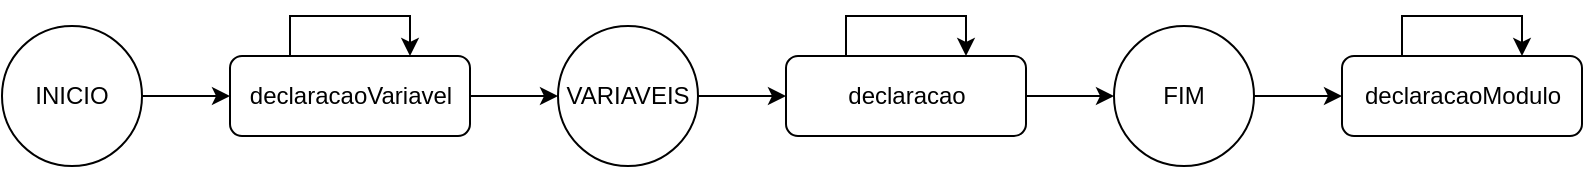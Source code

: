 <mxfile>
    <diagram id="GdaKh1snydrOQaCEKFey" name="Page-1">
        <mxGraphModel dx="2399" dy="1187" grid="1" gridSize="10" guides="1" tooltips="1" connect="1" arrows="1" fold="1" page="1" pageScale="1" pageWidth="827" pageHeight="1169" math="0" shadow="0">
            <root>
                <mxCell id="0"/>
                <mxCell id="1" parent="0"/>
                <mxCell id="46" value="" style="group" vertex="1" connectable="0" parent="1">
                    <mxGeometry x="-808" y="480" width="790" height="75" as="geometry"/>
                </mxCell>
                <mxCell id="2" value="INICIO" style="ellipse;whiteSpace=wrap;html=1;aspect=fixed;" parent="46" vertex="1">
                    <mxGeometry y="5" width="70" height="70" as="geometry"/>
                </mxCell>
                <mxCell id="3" value="VARIAVEIS" style="ellipse;whiteSpace=wrap;html=1;aspect=fixed;" vertex="1" parent="46">
                    <mxGeometry x="278" y="5" width="70" height="70" as="geometry"/>
                </mxCell>
                <mxCell id="4" value="FIM" style="ellipse;whiteSpace=wrap;html=1;aspect=fixed;" vertex="1" parent="46">
                    <mxGeometry x="556" y="5" width="70" height="70" as="geometry"/>
                </mxCell>
                <mxCell id="34" style="edgeStyle=orthogonalEdgeStyle;rounded=0;orthogonalLoop=1;jettySize=auto;html=1;entryX=0;entryY=0.5;entryDx=0;entryDy=0;fontSize=12;" edge="1" parent="46" source="28" target="3">
                    <mxGeometry relative="1" as="geometry"/>
                </mxCell>
                <mxCell id="36" style="edgeStyle=orthogonalEdgeStyle;rounded=0;orthogonalLoop=1;jettySize=auto;html=1;entryX=0;entryY=0.5;entryDx=0;entryDy=0;fontSize=12;" edge="1" parent="46" source="29" target="4">
                    <mxGeometry relative="1" as="geometry"/>
                </mxCell>
                <mxCell id="41" value="" style="group" vertex="1" connectable="0" parent="46">
                    <mxGeometry x="114" width="120" height="60" as="geometry"/>
                </mxCell>
                <mxCell id="33" style="edgeStyle=orthogonalEdgeStyle;rounded=0;orthogonalLoop=1;jettySize=auto;html=1;fontSize=12;exitX=0.25;exitY=0;exitDx=0;exitDy=0;entryX=0.75;entryY=0;entryDx=0;entryDy=0;" edge="1" parent="41" source="28" target="28">
                    <mxGeometry relative="1" as="geometry">
                        <mxPoint x="90" y="20" as="targetPoint"/>
                        <Array as="points">
                            <mxPoint x="30"/>
                            <mxPoint x="90"/>
                        </Array>
                    </mxGeometry>
                </mxCell>
                <mxCell id="28" value="declaracaoVariavel" style="rounded=1;fontSize=12;spacing=0;html=1;" vertex="1" parent="41">
                    <mxGeometry y="20" width="120" height="40" as="geometry"/>
                </mxCell>
                <mxCell id="31" style="edgeStyle=orthogonalEdgeStyle;rounded=0;orthogonalLoop=1;jettySize=auto;html=1;fontSize=12;" edge="1" parent="46" source="2" target="28">
                    <mxGeometry relative="1" as="geometry"/>
                </mxCell>
                <mxCell id="42" value="" style="group" vertex="1" connectable="0" parent="46">
                    <mxGeometry x="392" width="120" height="60" as="geometry"/>
                </mxCell>
                <mxCell id="29" value="declaracao" style="rounded=1;fontSize=12;spacing=0;html=1;" vertex="1" parent="42">
                    <mxGeometry y="20" width="120" height="40" as="geometry"/>
                </mxCell>
                <mxCell id="38" style="edgeStyle=orthogonalEdgeStyle;rounded=0;orthogonalLoop=1;jettySize=auto;html=1;fontSize=12;exitX=0.25;exitY=0;exitDx=0;exitDy=0;entryX=0.75;entryY=0;entryDx=0;entryDy=0;" edge="1" parent="42">
                    <mxGeometry relative="1" as="geometry">
                        <mxPoint x="90" y="20" as="targetPoint"/>
                        <mxPoint x="30" y="20" as="sourcePoint"/>
                        <Array as="points">
                            <mxPoint x="30"/>
                            <mxPoint x="90"/>
                        </Array>
                    </mxGeometry>
                </mxCell>
                <mxCell id="35" style="edgeStyle=orthogonalEdgeStyle;rounded=0;orthogonalLoop=1;jettySize=auto;html=1;entryX=0;entryY=0.5;entryDx=0;entryDy=0;fontSize=12;" edge="1" parent="46" source="3" target="29">
                    <mxGeometry relative="1" as="geometry"/>
                </mxCell>
                <mxCell id="43" value="" style="group" vertex="1" connectable="0" parent="46">
                    <mxGeometry x="670" width="120" height="60" as="geometry"/>
                </mxCell>
                <mxCell id="30" value="declaracaoModulo" style="rounded=1;fontSize=12;spacing=0;html=1;" vertex="1" parent="43">
                    <mxGeometry y="20" width="120" height="40" as="geometry"/>
                </mxCell>
                <mxCell id="39" style="edgeStyle=orthogonalEdgeStyle;rounded=0;orthogonalLoop=1;jettySize=auto;html=1;fontSize=12;exitX=0.25;exitY=0;exitDx=0;exitDy=0;entryX=0.75;entryY=0;entryDx=0;entryDy=0;" edge="1" parent="43">
                    <mxGeometry relative="1" as="geometry">
                        <mxPoint x="90" y="20" as="targetPoint"/>
                        <mxPoint x="30" y="20" as="sourcePoint"/>
                        <Array as="points">
                            <mxPoint x="30"/>
                            <mxPoint x="90"/>
                        </Array>
                    </mxGeometry>
                </mxCell>
                <mxCell id="37" style="edgeStyle=orthogonalEdgeStyle;rounded=0;orthogonalLoop=1;jettySize=auto;html=1;entryX=0;entryY=0.5;entryDx=0;entryDy=0;fontSize=12;" edge="1" parent="46" source="4" target="30">
                    <mxGeometry relative="1" as="geometry"/>
                </mxCell>
            </root>
        </mxGraphModel>
    </diagram>
</mxfile>